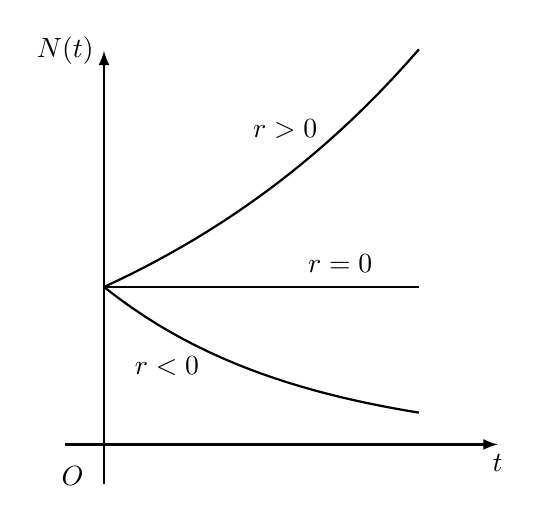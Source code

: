 \begin{tikzpicture}
\draw[thick,-latex] (0,-.5)--(0,5)node[left] {$N(t)$};
\draw[thick,-latex] (-.5,0)--(5,0)node[below] {$t$};
\node at (-0.4,-0.4) {$O$};
\draw[thick,domain=0:4] plot (\x, {2*e^(.23*\x)  } ) ;
\draw[thick,domain=0:4] plot (\x, {2*e^(0*\x)  } ) ;
\draw[thick,domain=0:4] plot (\x, {2*e^(-.4*\x)  } ) ;
\node at (2.3,4) {$r>0$};
\node at (.8,1) {$r<0$};
\node at (3,2.3) {$r=0$};
\end{tikzpicture}